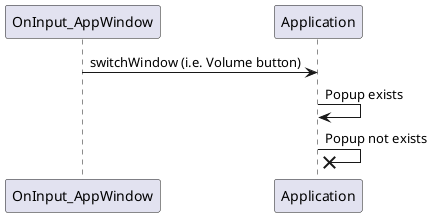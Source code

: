 @startuml
'https://plantuml.com/class-diagram

@startuml
OnInput_AppWindow -> Application : switchWindow (i.e. Volume button)
Application -> Application : Popup exists
Application -X Application : Popup not exists

@enduml


@startuml

Service -> ApplicationManager : PopupShowMessage
ApplicationManager -> Application : messageSwitchApplication(this, \n getFocusedApplication(), PopupData)
Application -> Application : handle Popup
Application -> ApplicationManager : Message handled
Application -X ApplicationManager : Message not handled
@enduml

@startuml

Service -> ApplicationManager : ShowPopupAction
ApplicationManager -> Application : messageApplicationPopup(this, \n getFocusedApplication(), ActionData)
Application -> Application : handle Popup
Application -> ApplicationManager : Message handled
Application -X ApplicationManager : Message not handled
@enduml